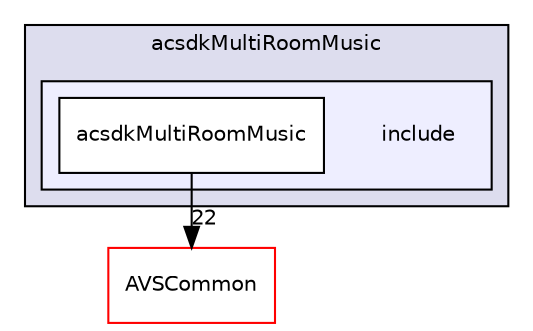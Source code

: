 digraph "/workplace/avs-device-sdk/capabilities/MultiRoomMusic/acsdkMultiRoomMusic/include" {
  compound=true
  node [ fontsize="10", fontname="Helvetica"];
  edge [ labelfontsize="10", labelfontname="Helvetica"];
  subgraph clusterdir_1f937f6a1a8ab80b392c3458823bb390 {
    graph [ bgcolor="#ddddee", pencolor="black", label="acsdkMultiRoomMusic" fontname="Helvetica", fontsize="10", URL="dir_1f937f6a1a8ab80b392c3458823bb390.html"]
  subgraph clusterdir_5e5533a94be94db747dd733f9f54281b {
    graph [ bgcolor="#eeeeff", pencolor="black", label="" URL="dir_5e5533a94be94db747dd733f9f54281b.html"];
    dir_5e5533a94be94db747dd733f9f54281b [shape=plaintext label="include"];
    dir_243381b1d11579d3bdad05137bbb605c [shape=box label="acsdkMultiRoomMusic" color="black" fillcolor="white" style="filled" URL="dir_243381b1d11579d3bdad05137bbb605c.html"];
  }
  }
  dir_13e65effb2bde530b17b3d5eefcd0266 [shape=box label="AVSCommon" fillcolor="white" style="filled" color="red" URL="dir_13e65effb2bde530b17b3d5eefcd0266.html"];
  dir_243381b1d11579d3bdad05137bbb605c->dir_13e65effb2bde530b17b3d5eefcd0266 [headlabel="22", labeldistance=1.5 headhref="dir_000406_000017.html"];
}
